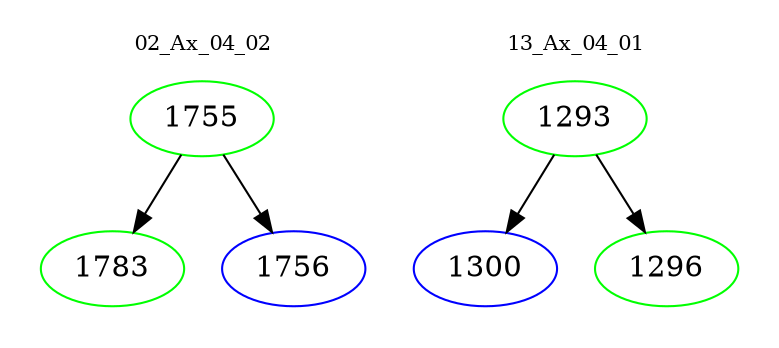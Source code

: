 digraph{
subgraph cluster_0 {
color = white
label = "02_Ax_04_02";
fontsize=10;
T0_1755 [label="1755", color="green"]
T0_1755 -> T0_1783 [color="black"]
T0_1783 [label="1783", color="green"]
T0_1755 -> T0_1756 [color="black"]
T0_1756 [label="1756", color="blue"]
}
subgraph cluster_1 {
color = white
label = "13_Ax_04_01";
fontsize=10;
T1_1293 [label="1293", color="green"]
T1_1293 -> T1_1300 [color="black"]
T1_1300 [label="1300", color="blue"]
T1_1293 -> T1_1296 [color="black"]
T1_1296 [label="1296", color="green"]
}
}
